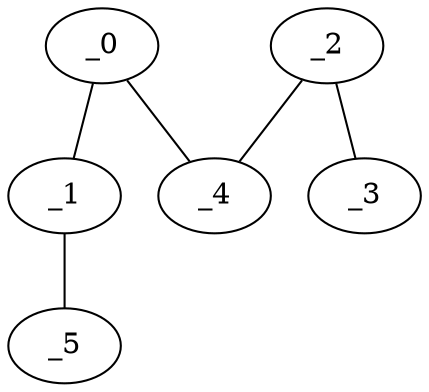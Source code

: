 graph FP1_0006 {
	_0	 [x="1.59048",
		y="2.56163"];
	_1	 [x="0.71",
		y="0.73"];
	_0 -- _1;
	_4	 [x="2.5643",
		y="2.5686"];
	_0 -- _4;
	_5	 [x="2.70088",
		y="2.62286"];
	_1 -- _5;
	_2	 [x="0.593231",
		y="1.38611"];
	_3	 [x="1.47868",
		y="1.52815"];
	_2 -- _3;
	_2 -- _4;
}
